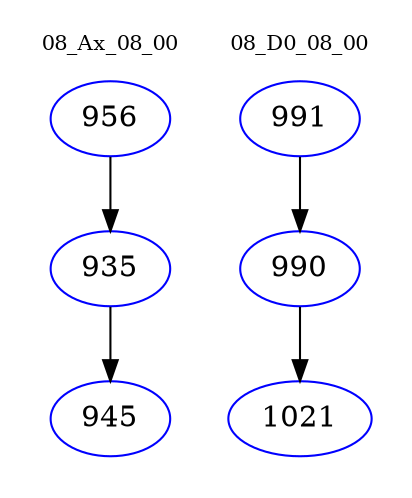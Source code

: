 digraph{
subgraph cluster_0 {
color = white
label = "08_Ax_08_00";
fontsize=10;
T0_956 [label="956", color="blue"]
T0_956 -> T0_935 [color="black"]
T0_935 [label="935", color="blue"]
T0_935 -> T0_945 [color="black"]
T0_945 [label="945", color="blue"]
}
subgraph cluster_1 {
color = white
label = "08_D0_08_00";
fontsize=10;
T1_991 [label="991", color="blue"]
T1_991 -> T1_990 [color="black"]
T1_990 [label="990", color="blue"]
T1_990 -> T1_1021 [color="black"]
T1_1021 [label="1021", color="blue"]
}
}
